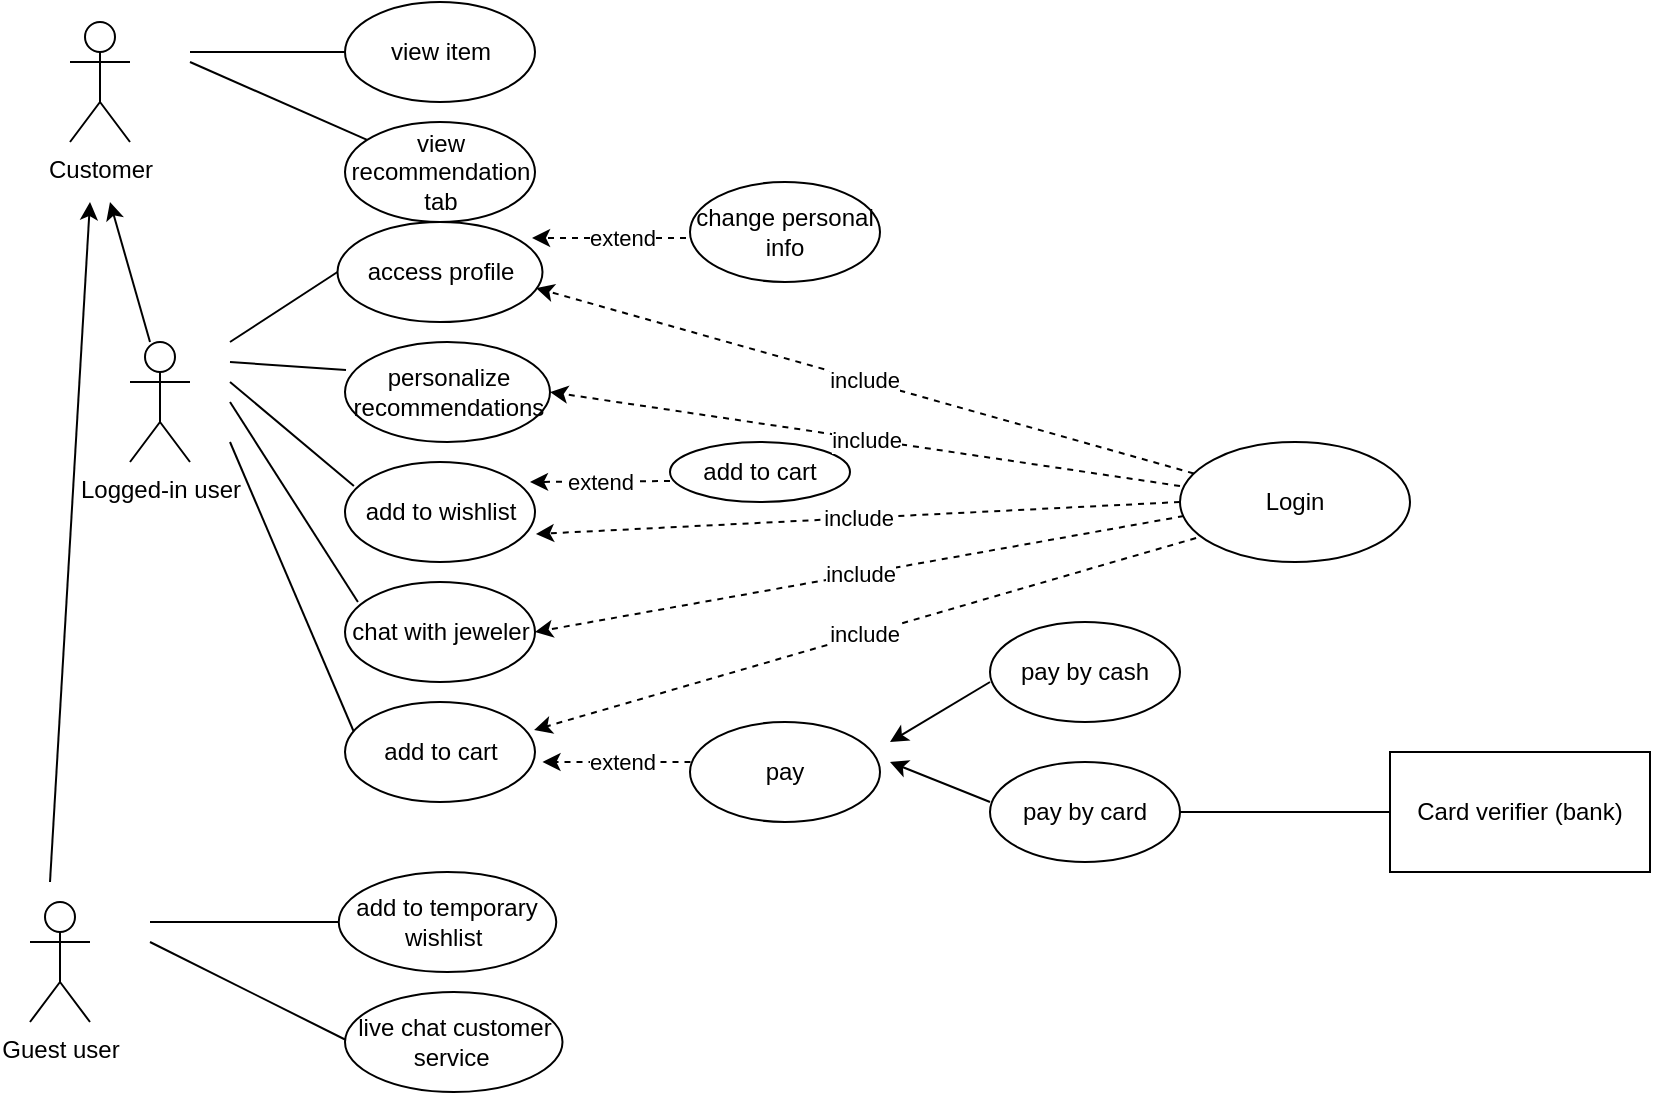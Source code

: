 <mxfile version="21.1.0" type="github">
  <diagram name="Page-1" id="BQsuyhdVGD7qNmOjAi54">
    <mxGraphModel dx="873" dy="559" grid="1" gridSize="10" guides="1" tooltips="1" connect="1" arrows="1" fold="1" page="1" pageScale="1" pageWidth="850" pageHeight="1100" math="0" shadow="0">
      <root>
        <mxCell id="0" />
        <mxCell id="1" parent="0" />
        <mxCell id="zrZJsxTTZ5WPUm2CJSqn-1" value="Customer" style="shape=umlActor;verticalLabelPosition=bottom;verticalAlign=top;html=1;outlineConnect=0;" vertex="1" parent="1">
          <mxGeometry x="40" y="40" width="30" height="60" as="geometry" />
        </mxCell>
        <mxCell id="zrZJsxTTZ5WPUm2CJSqn-4" value="" style="endArrow=classic;html=1;rounded=0;" edge="1" parent="1">
          <mxGeometry width="50" height="50" relative="1" as="geometry">
            <mxPoint x="30" y="470" as="sourcePoint" />
            <mxPoint x="50" y="130" as="targetPoint" />
          </mxGeometry>
        </mxCell>
        <mxCell id="zrZJsxTTZ5WPUm2CJSqn-5" value="" style="endArrow=classic;html=1;rounded=0;" edge="1" parent="1">
          <mxGeometry width="50" height="50" relative="1" as="geometry">
            <mxPoint x="80" y="200" as="sourcePoint" />
            <mxPoint x="60" y="130" as="targetPoint" />
          </mxGeometry>
        </mxCell>
        <mxCell id="zrZJsxTTZ5WPUm2CJSqn-6" value="Guest user" style="shape=umlActor;verticalLabelPosition=bottom;verticalAlign=top;html=1;outlineConnect=0;" vertex="1" parent="1">
          <mxGeometry x="20" y="480" width="30" height="60" as="geometry" />
        </mxCell>
        <mxCell id="zrZJsxTTZ5WPUm2CJSqn-7" value="Logged-in user" style="shape=umlActor;verticalLabelPosition=bottom;verticalAlign=top;html=1;outlineConnect=0;" vertex="1" parent="1">
          <mxGeometry x="70" y="200" width="30" height="60" as="geometry" />
        </mxCell>
        <mxCell id="zrZJsxTTZ5WPUm2CJSqn-8" value="" style="endArrow=none;html=1;rounded=0;" edge="1" parent="1">
          <mxGeometry width="50" height="50" relative="1" as="geometry">
            <mxPoint x="100" y="55" as="sourcePoint" />
            <mxPoint x="180" y="55" as="targetPoint" />
          </mxGeometry>
        </mxCell>
        <mxCell id="zrZJsxTTZ5WPUm2CJSqn-10" value="" style="endArrow=none;html=1;rounded=0;" edge="1" parent="1" target="zrZJsxTTZ5WPUm2CJSqn-11">
          <mxGeometry width="50" height="50" relative="1" as="geometry">
            <mxPoint x="100" y="60" as="sourcePoint" />
            <mxPoint x="170" y="100" as="targetPoint" />
          </mxGeometry>
        </mxCell>
        <mxCell id="zrZJsxTTZ5WPUm2CJSqn-11" value="view recommendation tab" style="ellipse;whiteSpace=wrap;html=1;" vertex="1" parent="1">
          <mxGeometry x="177.5" y="90" width="95" height="50" as="geometry" />
        </mxCell>
        <mxCell id="zrZJsxTTZ5WPUm2CJSqn-12" value="" style="endArrow=none;html=1;rounded=0;entryX=0;entryY=0.5;entryDx=0;entryDy=0;" edge="1" parent="1" target="zrZJsxTTZ5WPUm2CJSqn-17">
          <mxGeometry width="50" height="50" relative="1" as="geometry">
            <mxPoint x="120" y="200" as="sourcePoint" />
            <mxPoint x="170" y="170" as="targetPoint" />
          </mxGeometry>
        </mxCell>
        <mxCell id="zrZJsxTTZ5WPUm2CJSqn-14" value="view item" style="ellipse;whiteSpace=wrap;html=1;" vertex="1" parent="1">
          <mxGeometry x="177.5" y="30" width="95" height="50" as="geometry" />
        </mxCell>
        <mxCell id="zrZJsxTTZ5WPUm2CJSqn-17" value="access profile" style="ellipse;whiteSpace=wrap;html=1;" vertex="1" parent="1">
          <mxGeometry x="173.75" y="140" width="102.5" height="50" as="geometry" />
        </mxCell>
        <mxCell id="zrZJsxTTZ5WPUm2CJSqn-18" value="" style="endArrow=none;html=1;rounded=0;entryX=0.005;entryY=0.28;entryDx=0;entryDy=0;entryPerimeter=0;" edge="1" parent="1" target="zrZJsxTTZ5WPUm2CJSqn-19">
          <mxGeometry width="50" height="50" relative="1" as="geometry">
            <mxPoint x="120" y="210" as="sourcePoint" />
            <mxPoint x="180" y="210" as="targetPoint" />
          </mxGeometry>
        </mxCell>
        <mxCell id="zrZJsxTTZ5WPUm2CJSqn-19" value="personalize recommendations" style="ellipse;whiteSpace=wrap;html=1;" vertex="1" parent="1">
          <mxGeometry x="177.5" y="200" width="102.5" height="50" as="geometry" />
        </mxCell>
        <mxCell id="zrZJsxTTZ5WPUm2CJSqn-20" value="" style="endArrow=none;html=1;rounded=0;exitX=0.047;exitY=0.24;exitDx=0;exitDy=0;exitPerimeter=0;" edge="1" parent="1" source="zrZJsxTTZ5WPUm2CJSqn-22">
          <mxGeometry width="50" height="50" relative="1" as="geometry">
            <mxPoint x="170" y="250" as="sourcePoint" />
            <mxPoint x="120" y="220" as="targetPoint" />
          </mxGeometry>
        </mxCell>
        <mxCell id="zrZJsxTTZ5WPUm2CJSqn-22" value="add to wishlist" style="ellipse;whiteSpace=wrap;html=1;" vertex="1" parent="1">
          <mxGeometry x="177.5" y="260" width="95" height="50" as="geometry" />
        </mxCell>
        <mxCell id="zrZJsxTTZ5WPUm2CJSqn-23" value="" style="endArrow=none;html=1;rounded=0;exitX=0.068;exitY=0.2;exitDx=0;exitDy=0;exitPerimeter=0;" edge="1" parent="1" source="zrZJsxTTZ5WPUm2CJSqn-24">
          <mxGeometry width="50" height="50" relative="1" as="geometry">
            <mxPoint x="180" y="300" as="sourcePoint" />
            <mxPoint x="120" y="230" as="targetPoint" />
          </mxGeometry>
        </mxCell>
        <mxCell id="zrZJsxTTZ5WPUm2CJSqn-24" value="chat with jeweler" style="ellipse;whiteSpace=wrap;html=1;" vertex="1" parent="1">
          <mxGeometry x="177.5" y="320" width="95" height="50" as="geometry" />
        </mxCell>
        <mxCell id="zrZJsxTTZ5WPUm2CJSqn-28" value="" style="endArrow=none;html=1;rounded=0;exitX=0.047;exitY=0.3;exitDx=0;exitDy=0;exitPerimeter=0;" edge="1" parent="1" source="zrZJsxTTZ5WPUm2CJSqn-29">
          <mxGeometry width="50" height="50" relative="1" as="geometry">
            <mxPoint x="180" y="350" as="sourcePoint" />
            <mxPoint x="120" y="250" as="targetPoint" />
          </mxGeometry>
        </mxCell>
        <mxCell id="zrZJsxTTZ5WPUm2CJSqn-29" value="add to cart" style="ellipse;whiteSpace=wrap;html=1;" vertex="1" parent="1">
          <mxGeometry x="177.5" y="380" width="95" height="50" as="geometry" />
        </mxCell>
        <mxCell id="zrZJsxTTZ5WPUm2CJSqn-32" value="extend" style="endArrow=classic;html=1;rounded=0;dashed=1;entryX=0.949;entryY=0.16;entryDx=0;entryDy=0;entryPerimeter=0;" edge="1" parent="1" target="zrZJsxTTZ5WPUm2CJSqn-17">
          <mxGeometry relative="1" as="geometry">
            <mxPoint x="360" y="148" as="sourcePoint" />
            <mxPoint x="280" y="150" as="targetPoint" />
          </mxGeometry>
        </mxCell>
        <mxCell id="zrZJsxTTZ5WPUm2CJSqn-34" value="extend" style="endArrow=classic;html=1;rounded=0;dashed=1;" edge="1" parent="1">
          <mxGeometry relative="1" as="geometry">
            <mxPoint x="356.25" y="410" as="sourcePoint" />
            <mxPoint x="276.25" y="410" as="targetPoint" />
          </mxGeometry>
        </mxCell>
        <mxCell id="zrZJsxTTZ5WPUm2CJSqn-35" value="extend" style="endArrow=classic;html=1;rounded=0;dashed=1;" edge="1" parent="1">
          <mxGeometry relative="1" as="geometry">
            <mxPoint x="340" y="269.5" as="sourcePoint" />
            <mxPoint x="270" y="270" as="targetPoint" />
          </mxGeometry>
        </mxCell>
        <mxCell id="zrZJsxTTZ5WPUm2CJSqn-36" value="change personal info" style="ellipse;whiteSpace=wrap;html=1;" vertex="1" parent="1">
          <mxGeometry x="350" y="120" width="95" height="50" as="geometry" />
        </mxCell>
        <mxCell id="zrZJsxTTZ5WPUm2CJSqn-37" value="add to cart" style="ellipse;whiteSpace=wrap;html=1;" vertex="1" parent="1">
          <mxGeometry x="340" y="250" width="90" height="30" as="geometry" />
        </mxCell>
        <mxCell id="zrZJsxTTZ5WPUm2CJSqn-38" value="pay" style="ellipse;whiteSpace=wrap;html=1;" vertex="1" parent="1">
          <mxGeometry x="350" y="390" width="95" height="50" as="geometry" />
        </mxCell>
        <mxCell id="zrZJsxTTZ5WPUm2CJSqn-44" value="" style="endArrow=classic;html=1;rounded=0;" edge="1" parent="1">
          <mxGeometry width="50" height="50" relative="1" as="geometry">
            <mxPoint x="500" y="370" as="sourcePoint" />
            <mxPoint x="450" y="400" as="targetPoint" />
          </mxGeometry>
        </mxCell>
        <mxCell id="zrZJsxTTZ5WPUm2CJSqn-45" value="" style="endArrow=classic;html=1;rounded=0;" edge="1" parent="1">
          <mxGeometry width="50" height="50" relative="1" as="geometry">
            <mxPoint x="500" y="430" as="sourcePoint" />
            <mxPoint x="450" y="410" as="targetPoint" />
          </mxGeometry>
        </mxCell>
        <mxCell id="zrZJsxTTZ5WPUm2CJSqn-46" value="pay by card" style="ellipse;whiteSpace=wrap;html=1;" vertex="1" parent="1">
          <mxGeometry x="500" y="410" width="95" height="50" as="geometry" />
        </mxCell>
        <mxCell id="zrZJsxTTZ5WPUm2CJSqn-47" value="pay by cash" style="ellipse;whiteSpace=wrap;html=1;" vertex="1" parent="1">
          <mxGeometry x="500" y="340" width="95" height="50" as="geometry" />
        </mxCell>
        <mxCell id="zrZJsxTTZ5WPUm2CJSqn-48" value="" style="endArrow=none;html=1;rounded=0;exitX=1;exitY=0.5;exitDx=0;exitDy=0;" edge="1" parent="1" source="zrZJsxTTZ5WPUm2CJSqn-46">
          <mxGeometry width="50" height="50" relative="1" as="geometry">
            <mxPoint x="500" y="340" as="sourcePoint" />
            <mxPoint x="700" y="435" as="targetPoint" />
          </mxGeometry>
        </mxCell>
        <mxCell id="zrZJsxTTZ5WPUm2CJSqn-50" value="Card verifier (bank)" style="text;align=center;html=1;verticalAlign=middle;whiteSpace=wrap;rounded=0;strokeColor=default;" vertex="1" parent="1">
          <mxGeometry x="700" y="405" width="130" height="60" as="geometry" />
        </mxCell>
        <mxCell id="zrZJsxTTZ5WPUm2CJSqn-51" value="Login" style="ellipse;whiteSpace=wrap;html=1;" vertex="1" parent="1">
          <mxGeometry x="595" y="250" width="115" height="60" as="geometry" />
        </mxCell>
        <mxCell id="zrZJsxTTZ5WPUm2CJSqn-52" value="" style="endArrow=none;html=1;rounded=0;" edge="1" parent="1" target="zrZJsxTTZ5WPUm2CJSqn-53">
          <mxGeometry width="50" height="50" relative="1" as="geometry">
            <mxPoint x="80" y="490" as="sourcePoint" />
            <mxPoint x="180" y="490" as="targetPoint" />
          </mxGeometry>
        </mxCell>
        <mxCell id="zrZJsxTTZ5WPUm2CJSqn-53" value="add to temporary wishlist&amp;nbsp;" style="ellipse;whiteSpace=wrap;html=1;" vertex="1" parent="1">
          <mxGeometry x="174.38" y="465" width="108.75" height="50" as="geometry" />
        </mxCell>
        <mxCell id="zrZJsxTTZ5WPUm2CJSqn-54" value="" style="endArrow=none;html=1;rounded=0;" edge="1" parent="1">
          <mxGeometry width="50" height="50" relative="1" as="geometry">
            <mxPoint x="80" y="500" as="sourcePoint" />
            <mxPoint x="180" y="550" as="targetPoint" />
          </mxGeometry>
        </mxCell>
        <mxCell id="zrZJsxTTZ5WPUm2CJSqn-55" value="live chat customer service&amp;nbsp;" style="ellipse;whiteSpace=wrap;html=1;" vertex="1" parent="1">
          <mxGeometry x="177.5" y="525" width="108.75" height="50" as="geometry" />
        </mxCell>
        <mxCell id="zrZJsxTTZ5WPUm2CJSqn-56" value="include" style="endArrow=classic;html=1;rounded=0;dashed=1;entryX=0.968;entryY=0.66;entryDx=0;entryDy=0;entryPerimeter=0;" edge="1" parent="1" source="zrZJsxTTZ5WPUm2CJSqn-51" target="zrZJsxTTZ5WPUm2CJSqn-17">
          <mxGeometry relative="1" as="geometry">
            <mxPoint x="400" y="350" as="sourcePoint" />
            <mxPoint x="290" y="210" as="targetPoint" />
          </mxGeometry>
        </mxCell>
        <mxCell id="zrZJsxTTZ5WPUm2CJSqn-58" value="include" style="endArrow=classic;html=1;rounded=0;dashed=1;entryX=1;entryY=0.5;entryDx=0;entryDy=0;exitX=0;exitY=0.367;exitDx=0;exitDy=0;exitPerimeter=0;" edge="1" parent="1" source="zrZJsxTTZ5WPUm2CJSqn-51" target="zrZJsxTTZ5WPUm2CJSqn-19">
          <mxGeometry relative="1" as="geometry">
            <mxPoint x="612" y="276" as="sourcePoint" />
            <mxPoint x="283" y="183" as="targetPoint" />
          </mxGeometry>
        </mxCell>
        <mxCell id="zrZJsxTTZ5WPUm2CJSqn-59" value="include" style="endArrow=classic;html=1;rounded=0;dashed=1;entryX=1.005;entryY=0.72;entryDx=0;entryDy=0;entryPerimeter=0;exitX=0;exitY=0.5;exitDx=0;exitDy=0;" edge="1" parent="1" source="zrZJsxTTZ5WPUm2CJSqn-51" target="zrZJsxTTZ5WPUm2CJSqn-22">
          <mxGeometry relative="1" as="geometry">
            <mxPoint x="622" y="286" as="sourcePoint" />
            <mxPoint x="293" y="193" as="targetPoint" />
          </mxGeometry>
        </mxCell>
        <mxCell id="zrZJsxTTZ5WPUm2CJSqn-60" value="include" style="endArrow=classic;html=1;rounded=0;dashed=1;entryX=1;entryY=0.5;entryDx=0;entryDy=0;exitX=0.017;exitY=0.617;exitDx=0;exitDy=0;exitPerimeter=0;" edge="1" parent="1" source="zrZJsxTTZ5WPUm2CJSqn-51" target="zrZJsxTTZ5WPUm2CJSqn-24">
          <mxGeometry relative="1" as="geometry">
            <mxPoint x="632" y="296" as="sourcePoint" />
            <mxPoint x="303" y="203" as="targetPoint" />
          </mxGeometry>
        </mxCell>
        <mxCell id="zrZJsxTTZ5WPUm2CJSqn-61" value="include" style="endArrow=classic;html=1;rounded=0;dashed=1;entryX=0.995;entryY=0.28;entryDx=0;entryDy=0;entryPerimeter=0;exitX=0.07;exitY=0.8;exitDx=0;exitDy=0;exitPerimeter=0;" edge="1" parent="1" source="zrZJsxTTZ5WPUm2CJSqn-51" target="zrZJsxTTZ5WPUm2CJSqn-29">
          <mxGeometry relative="1" as="geometry">
            <mxPoint x="642" y="306" as="sourcePoint" />
            <mxPoint x="313" y="213" as="targetPoint" />
          </mxGeometry>
        </mxCell>
      </root>
    </mxGraphModel>
  </diagram>
</mxfile>
